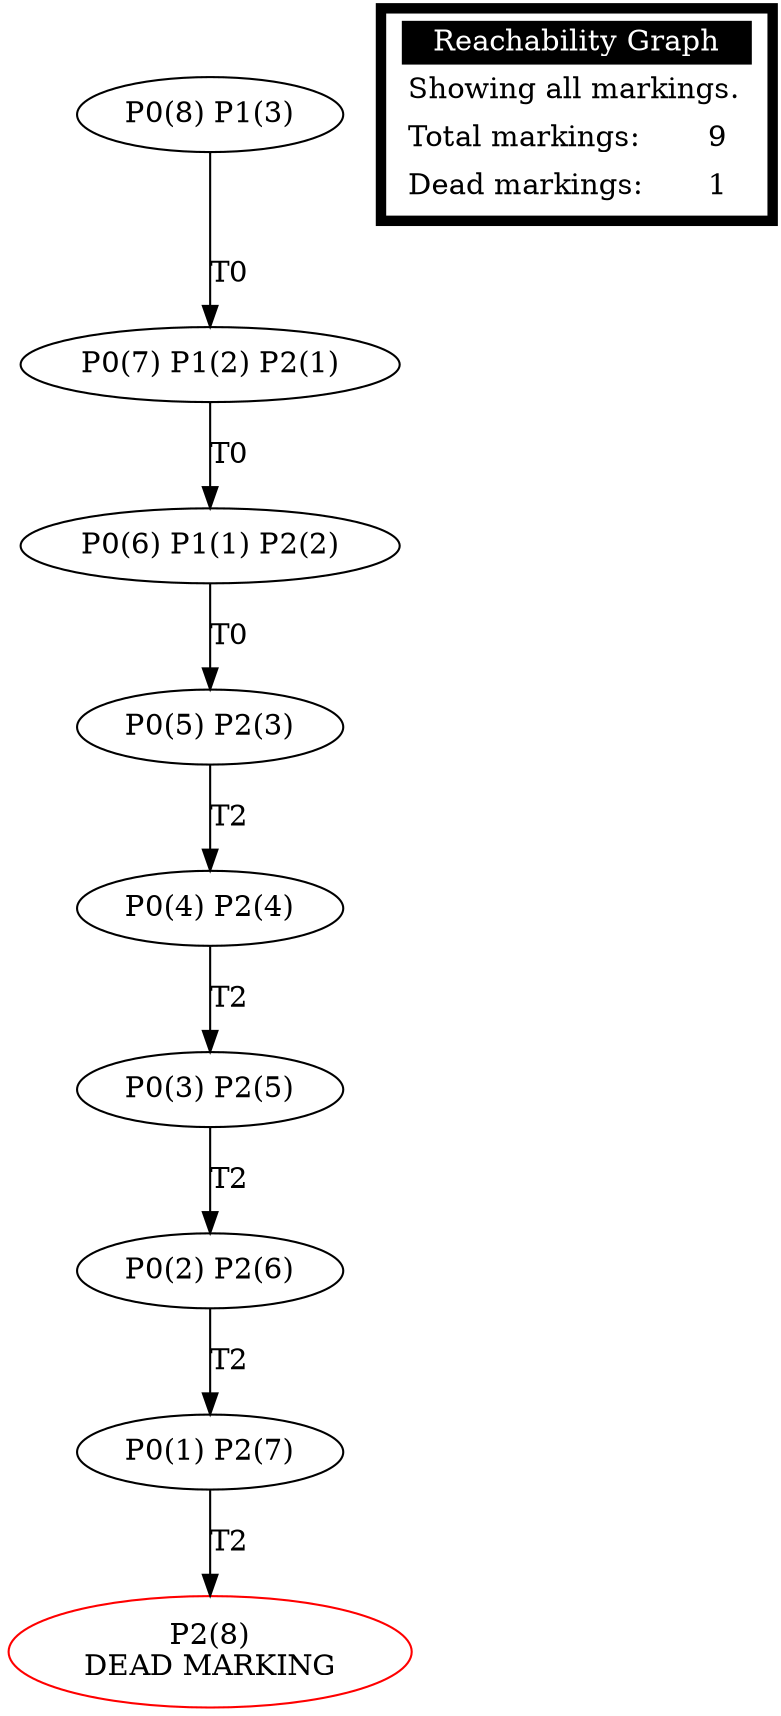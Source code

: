 digraph RG {
  T1 [ label="P0(8) P1(3)
"];
  T2 [ label="P0(7) P1(2) P2(1)
"];
  T1 -> T2 [ label=<T0>];
  T3 [ label="P0(6) P1(1) P2(2)
"];
  T2 -> T3 [ label=<T0>];
  T4 [ label="P0(5) P2(3)
"];
  T3 -> T4 [ label=<T0>];
  T5 [ label="P0(4) P2(4)
"];
  T4 -> T5 [ label=<T2>];
  T6 [ label="P0(3) P2(5)
"];
  T5 -> T6 [ label=<T2>];
  T7 [ label="P0(2) P2(6)
"];
  T6 -> T7 [ label=<T2>];
  T8 [ label="P0(1) P2(7)
"];
  T7 -> T8 [ label=<T2>];
  D9 [color=red label="P2(8)
DEAD MARKING
"];
  T8 -> D9 [ label=<T2>];
report [ style = "filled, bold" penwidth = 5 fillcolor = "white" shape=box label=<<table border="0" cellborder="0" cellpadding="3" bgcolor="white"><tr><td bgcolor="black" align="center" colspan="2"><font color="white">Reachability Graph</font></td></tr><tr><td align="left" colspan="2">Showing all markings.</td></tr><tr><td align="left">Total markings:</td><td>9</td></tr><tr><td align="left">Dead markings:</td><td>1</td></tr></table>> ];
}
